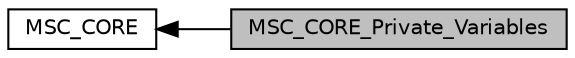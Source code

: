 digraph "MSC_CORE_Private_Variables"
{
  edge [fontname="Helvetica",fontsize="10",labelfontname="Helvetica",labelfontsize="10"];
  node [fontname="Helvetica",fontsize="10",shape=record];
  rankdir=LR;
  Node0 [label="MSC_CORE_Private_Variables",height=0.2,width=0.4,color="black", fillcolor="grey75", style="filled", fontcolor="black"];
  Node1 [label="MSC_CORE",height=0.2,width=0.4,color="black", fillcolor="white", style="filled",URL="$group___m_s_c___c_o_r_e.html",tooltip="Mass storage core module. "];
  Node1->Node0 [shape=plaintext, dir="back", style="solid"];
}
